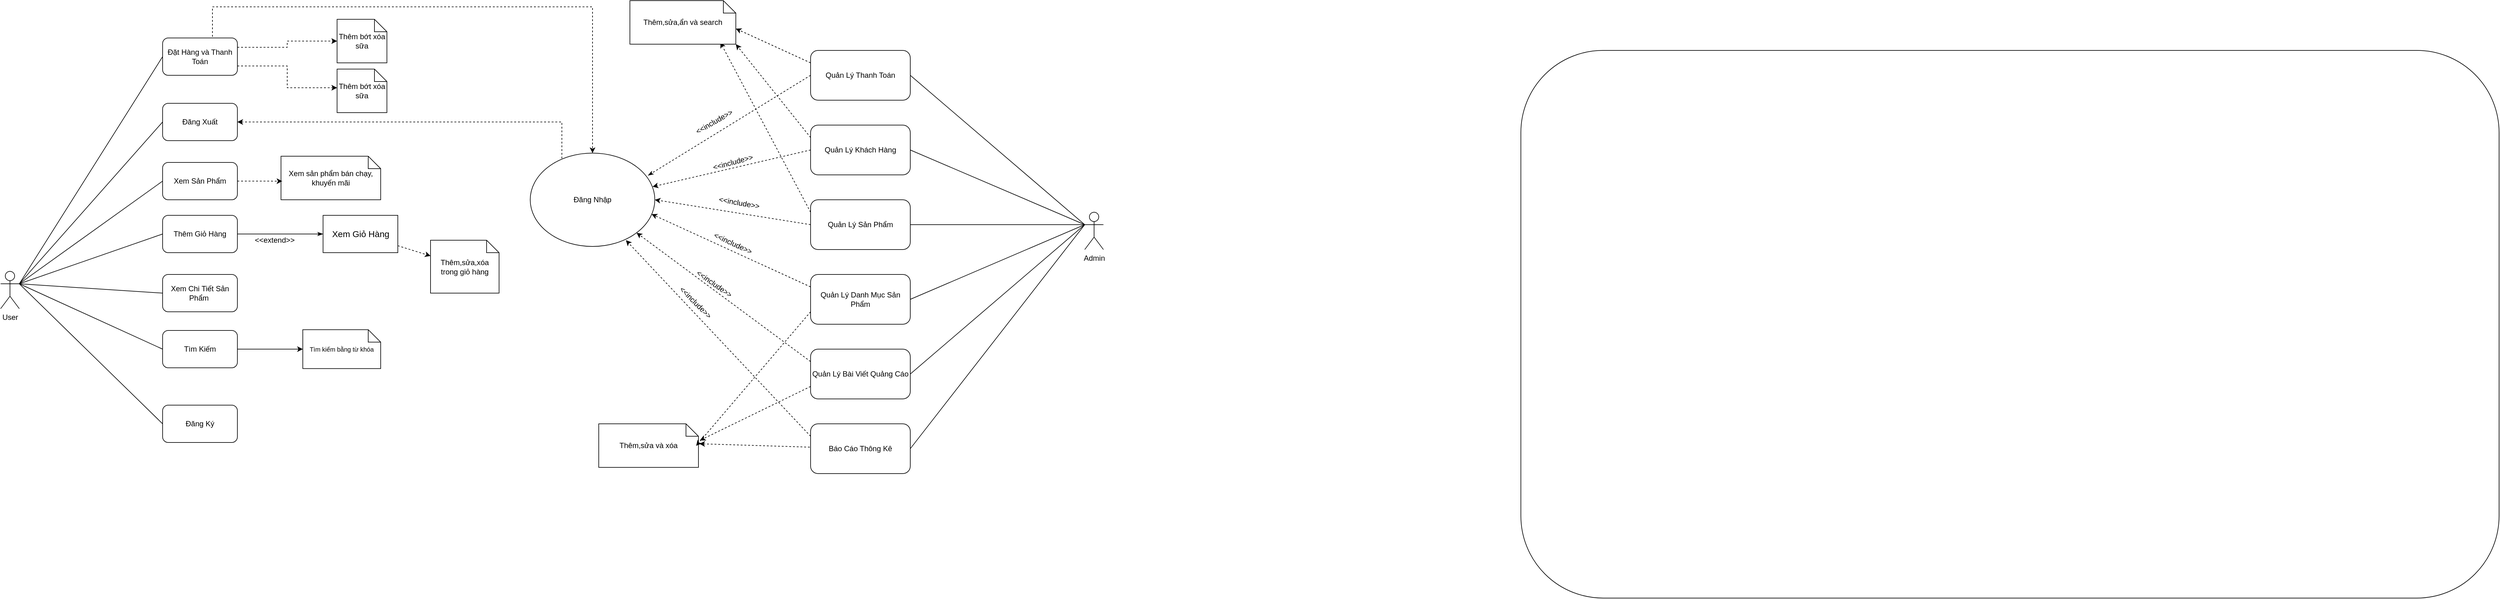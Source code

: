 <mxfile version="24.8.6">
  <diagram name="Page-1" id="x4a_CrOOiANk78A3KvGd">
    <mxGraphModel dx="2713" dy="1331" grid="1" gridSize="10" guides="1" tooltips="1" connect="1" arrows="1" fold="1" page="1" pageScale="1" pageWidth="3300" pageHeight="4681" math="0" shadow="0">
      <root>
        <mxCell id="0" />
        <mxCell id="1" parent="0" />
        <mxCell id="d7ikZdi_8B4Jq4_9vl4C-8" style="rounded=0;orthogonalLoop=1;jettySize=auto;html=1;exitX=1;exitY=0.333;exitDx=0;exitDy=0;exitPerimeter=0;entryX=0;entryY=0.5;entryDx=0;entryDy=0;endArrow=none;endFill=0;" parent="1" source="Nud_BQLuELYe_r3ZkEnG-1" target="d7ikZdi_8B4Jq4_9vl4C-7" edge="1">
          <mxGeometry relative="1" as="geometry" />
        </mxCell>
        <mxCell id="pyRZXPUVbA9_702f5Y_X-11" style="rounded=0;orthogonalLoop=1;jettySize=auto;html=1;exitX=1;exitY=0.333;exitDx=0;exitDy=0;exitPerimeter=0;fontFamily=Helvetica;fontSize=12;fontColor=default;entryX=0;entryY=0.5;entryDx=0;entryDy=0;endArrow=none;endFill=0;" edge="1" parent="1" source="Nud_BQLuELYe_r3ZkEnG-1" target="pyRZXPUVbA9_702f5Y_X-9">
          <mxGeometry relative="1" as="geometry">
            <mxPoint x="700" y="480" as="targetPoint" />
          </mxGeometry>
        </mxCell>
        <mxCell id="pyRZXPUVbA9_702f5Y_X-12" style="rounded=0;orthogonalLoop=1;jettySize=auto;html=1;exitX=1;exitY=0.333;exitDx=0;exitDy=0;exitPerimeter=0;fontFamily=Helvetica;fontSize=12;fontColor=default;entryX=0;entryY=0.5;entryDx=0;entryDy=0;endArrow=none;endFill=0;" edge="1" parent="1" source="Nud_BQLuELYe_r3ZkEnG-1" target="pyRZXPUVbA9_702f5Y_X-8">
          <mxGeometry relative="1" as="geometry">
            <mxPoint x="690" y="460" as="targetPoint" />
          </mxGeometry>
        </mxCell>
        <mxCell id="Nud_BQLuELYe_r3ZkEnG-1" value="User" style="shape=umlActor;verticalLabelPosition=bottom;verticalAlign=top;html=1;outlineConnect=0;" parent="1" vertex="1">
          <mxGeometry x="630" y="475" width="30" height="60" as="geometry" />
        </mxCell>
        <mxCell id="OdKkpMeZ7IpjYvgaHoXA-8" style="rounded=0;orthogonalLoop=1;jettySize=auto;html=1;exitX=0;exitY=0.333;exitDx=0;exitDy=0;exitPerimeter=0;entryX=1;entryY=0.5;entryDx=0;entryDy=0;endArrow=none;endFill=0;" parent="1" source="Nud_BQLuELYe_r3ZkEnG-3" target="OdKkpMeZ7IpjYvgaHoXA-1" edge="1">
          <mxGeometry relative="1" as="geometry" />
        </mxCell>
        <mxCell id="OdKkpMeZ7IpjYvgaHoXA-9" style="rounded=0;orthogonalLoop=1;jettySize=auto;html=1;exitX=0;exitY=0.333;exitDx=0;exitDy=0;exitPerimeter=0;entryX=1;entryY=0.5;entryDx=0;entryDy=0;endArrow=none;endFill=0;" parent="1" source="Nud_BQLuELYe_r3ZkEnG-3" target="OdKkpMeZ7IpjYvgaHoXA-2" edge="1">
          <mxGeometry relative="1" as="geometry" />
        </mxCell>
        <mxCell id="OdKkpMeZ7IpjYvgaHoXA-10" style="rounded=0;orthogonalLoop=1;jettySize=auto;html=1;exitX=0;exitY=0.333;exitDx=0;exitDy=0;exitPerimeter=0;endArrow=none;endFill=0;" parent="1" source="Nud_BQLuELYe_r3ZkEnG-3" target="OdKkpMeZ7IpjYvgaHoXA-3" edge="1">
          <mxGeometry relative="1" as="geometry" />
        </mxCell>
        <mxCell id="OdKkpMeZ7IpjYvgaHoXA-11" style="rounded=0;orthogonalLoop=1;jettySize=auto;html=1;entryX=1;entryY=0.5;entryDx=0;entryDy=0;endArrow=none;endFill=0;" parent="1" target="OdKkpMeZ7IpjYvgaHoXA-4" edge="1">
          <mxGeometry relative="1" as="geometry">
            <mxPoint x="2370" y="400" as="sourcePoint" />
          </mxGeometry>
        </mxCell>
        <mxCell id="OdKkpMeZ7IpjYvgaHoXA-12" style="rounded=0;orthogonalLoop=1;jettySize=auto;html=1;exitX=0;exitY=0.333;exitDx=0;exitDy=0;exitPerimeter=0;entryX=1;entryY=0.5;entryDx=0;entryDy=0;endArrow=none;endFill=0;" parent="1" source="Nud_BQLuELYe_r3ZkEnG-3" target="OdKkpMeZ7IpjYvgaHoXA-5" edge="1">
          <mxGeometry relative="1" as="geometry" />
        </mxCell>
        <mxCell id="qhDxRso9LNAH2FtVtD3s-2" style="rounded=0;orthogonalLoop=1;jettySize=auto;html=1;exitX=0;exitY=0.333;exitDx=0;exitDy=0;exitPerimeter=0;entryX=1;entryY=0.5;entryDx=0;entryDy=0;endArrow=none;endFill=0;" parent="1" source="Nud_BQLuELYe_r3ZkEnG-3" target="qhDxRso9LNAH2FtVtD3s-1" edge="1">
          <mxGeometry relative="1" as="geometry" />
        </mxCell>
        <mxCell id="Nud_BQLuELYe_r3ZkEnG-3" value="Admin" style="shape=umlActor;verticalLabelPosition=bottom;verticalAlign=top;html=1;outlineConnect=0;" parent="1" vertex="1">
          <mxGeometry x="2370" y="380" width="30" height="60" as="geometry" />
        </mxCell>
        <mxCell id="hHHpHos3qXQZ88BaUu0H-15" style="edgeStyle=orthogonalEdgeStyle;rounded=0;orthogonalLoop=1;jettySize=auto;html=1;exitX=1;exitY=0.5;exitDx=0;exitDy=0;entryX=0;entryY=0.5;entryDx=0;entryDy=0;endArrow=classicThin;endFill=1;" parent="1" source="hHHpHos3qXQZ88BaUu0H-1" target="hHHpHos3qXQZ88BaUu0H-7" edge="1">
          <mxGeometry relative="1" as="geometry" />
        </mxCell>
        <mxCell id="hHHpHos3qXQZ88BaUu0H-1" value="Thêm Giỏ Hàng" style="rounded=1;whiteSpace=wrap;html=1;" parent="1" vertex="1">
          <mxGeometry x="890" y="385" width="120" height="60" as="geometry" />
        </mxCell>
        <mxCell id="hHHpHos3qXQZ88BaUu0H-2" value="Xem Chi Tiết Sản Phẩm&amp;nbsp;" style="rounded=1;whiteSpace=wrap;html=1;" parent="1" vertex="1">
          <mxGeometry x="890" y="480" width="120" height="60" as="geometry" />
        </mxCell>
        <mxCell id="pyRZXPUVbA9_702f5Y_X-16" style="edgeStyle=orthogonalEdgeStyle;rounded=0;orthogonalLoop=1;jettySize=auto;html=1;exitX=1;exitY=0.5;exitDx=0;exitDy=0;fontFamily=Helvetica;fontSize=12;fontColor=default;" edge="1" parent="1" source="hHHpHos3qXQZ88BaUu0H-3" target="pyRZXPUVbA9_702f5Y_X-15">
          <mxGeometry relative="1" as="geometry" />
        </mxCell>
        <mxCell id="hHHpHos3qXQZ88BaUu0H-3" value="Tìm Kiếm" style="rounded=1;whiteSpace=wrap;html=1;" parent="1" vertex="1">
          <mxGeometry x="890" y="570" width="120" height="60" as="geometry" />
        </mxCell>
        <mxCell id="hHHpHos3qXQZ88BaUu0H-4" value="Đăng Ký" style="rounded=1;whiteSpace=wrap;html=1;" parent="1" vertex="1">
          <mxGeometry x="890" y="690" width="120" height="60" as="geometry" />
        </mxCell>
        <mxCell id="hHHpHos3qXQZ88BaUu0H-7" value="&lt;font style=&quot;font-size: 14px;&quot;&gt;Xem Giỏ Hàng&lt;/font&gt;" style="rounded=0;whiteSpace=wrap;html=1;" parent="1" vertex="1">
          <mxGeometry x="1147.5" y="385" width="120" height="60" as="geometry" />
        </mxCell>
        <mxCell id="hHHpHos3qXQZ88BaUu0H-11" value="" style="endArrow=none;html=1;rounded=0;entryX=0;entryY=0.5;entryDx=0;entryDy=0;" parent="1" target="hHHpHos3qXQZ88BaUu0H-1" edge="1">
          <mxGeometry width="50" height="50" relative="1" as="geometry">
            <mxPoint x="660" y="495" as="sourcePoint" />
            <mxPoint x="710" y="445" as="targetPoint" />
          </mxGeometry>
        </mxCell>
        <mxCell id="hHHpHos3qXQZ88BaUu0H-12" value="" style="endArrow=none;html=1;rounded=0;entryX=0;entryY=0.5;entryDx=0;entryDy=0;" parent="1" target="hHHpHos3qXQZ88BaUu0H-2" edge="1">
          <mxGeometry width="50" height="50" relative="1" as="geometry">
            <mxPoint x="660" y="495" as="sourcePoint" />
            <mxPoint x="760" y="375" as="targetPoint" />
          </mxGeometry>
        </mxCell>
        <mxCell id="hHHpHos3qXQZ88BaUu0H-13" value="" style="endArrow=none;html=1;rounded=0;entryX=0;entryY=0.5;entryDx=0;entryDy=0;" parent="1" target="hHHpHos3qXQZ88BaUu0H-3" edge="1">
          <mxGeometry width="50" height="50" relative="1" as="geometry">
            <mxPoint x="660" y="495" as="sourcePoint" />
            <mxPoint x="760" y="475" as="targetPoint" />
          </mxGeometry>
        </mxCell>
        <mxCell id="hHHpHos3qXQZ88BaUu0H-14" value="" style="endArrow=none;html=1;rounded=0;entryX=0;entryY=0.5;entryDx=0;entryDy=0;exitX=1;exitY=0.333;exitDx=0;exitDy=0;exitPerimeter=0;" parent="1" source="Nud_BQLuELYe_r3ZkEnG-1" target="hHHpHos3qXQZ88BaUu0H-4" edge="1">
          <mxGeometry width="50" height="50" relative="1" as="geometry">
            <mxPoint x="660" y="515" as="sourcePoint" />
            <mxPoint x="750" y="585" as="targetPoint" />
          </mxGeometry>
        </mxCell>
        <mxCell id="hHHpHos3qXQZ88BaUu0H-16" value="&amp;lt;&amp;lt;extend&amp;gt;&amp;gt;" style="text;html=1;align=center;verticalAlign=middle;whiteSpace=wrap;rounded=0;" parent="1" vertex="1">
          <mxGeometry x="1040" y="410" width="60" height="30" as="geometry" />
        </mxCell>
        <mxCell id="hHHpHos3qXQZ88BaUu0H-19" value="Thêm,sửa,xóa trong giỏ hàng" style="shape=note;size=20;whiteSpace=wrap;html=1;" parent="1" vertex="1">
          <mxGeometry x="1320" y="425" width="110" height="85" as="geometry" />
        </mxCell>
        <mxCell id="hHHpHos3qXQZ88BaUu0H-34" value="Đăng Nhập" style="ellipse;whiteSpace=wrap;html=1;" parent="1" vertex="1">
          <mxGeometry x="1480" y="285" width="200" height="150" as="geometry" />
        </mxCell>
        <mxCell id="OdKkpMeZ7IpjYvgaHoXA-18" style="rounded=0;orthogonalLoop=1;jettySize=auto;html=1;exitX=0;exitY=0.5;exitDx=0;exitDy=0;entryX=0.945;entryY=0.24;entryDx=0;entryDy=0;dashed=1;endArrow=classicThin;endFill=1;entryPerimeter=0;" parent="1" source="OdKkpMeZ7IpjYvgaHoXA-1" target="hHHpHos3qXQZ88BaUu0H-34" edge="1">
          <mxGeometry relative="1" as="geometry" />
        </mxCell>
        <mxCell id="OdKkpMeZ7IpjYvgaHoXA-1" value="Quản Lý Thanh Toán" style="rounded=1;whiteSpace=wrap;html=1;" parent="1" vertex="1">
          <mxGeometry x="1930" y="120" width="160" height="80" as="geometry" />
        </mxCell>
        <mxCell id="OdKkpMeZ7IpjYvgaHoXA-16" style="rounded=0;orthogonalLoop=1;jettySize=auto;html=1;exitX=0;exitY=0.25;exitDx=0;exitDy=0;dashed=1;endArrow=classic;endFill=1;entryX=1;entryY=1;entryDx=0;entryDy=0;entryPerimeter=0;" parent="1" source="OdKkpMeZ7IpjYvgaHoXA-2" edge="1" target="OdKkpMeZ7IpjYvgaHoXA-13">
          <mxGeometry relative="1" as="geometry">
            <mxPoint x="1750" y="110" as="targetPoint" />
          </mxGeometry>
        </mxCell>
        <mxCell id="OdKkpMeZ7IpjYvgaHoXA-2" value="Quản Lý Khách Hàng" style="rounded=1;whiteSpace=wrap;html=1;" parent="1" vertex="1">
          <mxGeometry x="1930" y="240" width="160" height="80" as="geometry" />
        </mxCell>
        <mxCell id="OdKkpMeZ7IpjYvgaHoXA-17" style="rounded=0;orthogonalLoop=1;jettySize=auto;html=1;exitX=0;exitY=0.25;exitDx=0;exitDy=0;endArrow=classic;endFill=1;dashed=1;entryX=0.854;entryY=0.959;entryDx=0;entryDy=0;entryPerimeter=0;" parent="1" source="OdKkpMeZ7IpjYvgaHoXA-3" edge="1" target="OdKkpMeZ7IpjYvgaHoXA-13">
          <mxGeometry relative="1" as="geometry">
            <mxPoint x="1750" y="110" as="targetPoint" />
          </mxGeometry>
        </mxCell>
        <mxCell id="OdKkpMeZ7IpjYvgaHoXA-20" style="rounded=0;orthogonalLoop=1;jettySize=auto;html=1;exitX=0;exitY=0.5;exitDx=0;exitDy=0;endArrow=classic;endFill=1;dashed=1;entryX=1;entryY=0.5;entryDx=0;entryDy=0;" parent="1" source="OdKkpMeZ7IpjYvgaHoXA-3" target="hHHpHos3qXQZ88BaUu0H-34" edge="1">
          <mxGeometry relative="1" as="geometry" />
        </mxCell>
        <mxCell id="OdKkpMeZ7IpjYvgaHoXA-3" value="Quản Lý Sản Phẩm" style="rounded=1;whiteSpace=wrap;html=1;" parent="1" vertex="1">
          <mxGeometry x="1930" y="360" width="160" height="80" as="geometry" />
        </mxCell>
        <mxCell id="OdKkpMeZ7IpjYvgaHoXA-4" value="Quản Lý Danh Mục Sản Phẩm" style="rounded=1;whiteSpace=wrap;html=1;" parent="1" vertex="1">
          <mxGeometry x="1930" y="480" width="160" height="80" as="geometry" />
        </mxCell>
        <mxCell id="OdKkpMeZ7IpjYvgaHoXA-23" style="rounded=0;orthogonalLoop=1;jettySize=auto;html=1;exitX=0;exitY=0.25;exitDx=0;exitDy=0;entryX=1;entryY=1;entryDx=0;entryDy=0;dashed=1;endArrow=classic;endFill=1;" parent="1" source="OdKkpMeZ7IpjYvgaHoXA-5" target="hHHpHos3qXQZ88BaUu0H-34" edge="1">
          <mxGeometry relative="1" as="geometry" />
        </mxCell>
        <mxCell id="OdKkpMeZ7IpjYvgaHoXA-5" value="Quản Lý Bài Viết Quảng Cáo" style="rounded=1;whiteSpace=wrap;html=1;" parent="1" vertex="1">
          <mxGeometry x="1930" y="600" width="160" height="80" as="geometry" />
        </mxCell>
        <mxCell id="OdKkpMeZ7IpjYvgaHoXA-13" value="&lt;font style=&quot;font-size: 12px;&quot;&gt;Thêm,sửa,ẩn và search&lt;/font&gt;" style="shape=note;size=20;whiteSpace=wrap;html=1;" parent="1" vertex="1">
          <mxGeometry x="1640" y="40" width="170" height="70" as="geometry" />
        </mxCell>
        <mxCell id="qhDxRso9LNAH2FtVtD3s-5" style="rounded=0;orthogonalLoop=1;jettySize=auto;html=1;exitX=1.009;exitY=0.458;exitDx=0;exitDy=0;exitPerimeter=0;dashed=1;endArrow=none;endFill=0;startArrow=classic;startFill=1;" parent="1" source="OdKkpMeZ7IpjYvgaHoXA-14" target="qhDxRso9LNAH2FtVtD3s-1" edge="1">
          <mxGeometry relative="1" as="geometry" />
        </mxCell>
        <mxCell id="OdKkpMeZ7IpjYvgaHoXA-14" value="&lt;font style=&quot;font-size: 12px;&quot;&gt;Thêm,sửa và xóa&lt;/font&gt;" style="shape=note;size=20;whiteSpace=wrap;html=1;" parent="1" vertex="1">
          <mxGeometry x="1590" y="720" width="160" height="70" as="geometry" />
        </mxCell>
        <mxCell id="OdKkpMeZ7IpjYvgaHoXA-15" style="rounded=0;orthogonalLoop=1;jettySize=auto;html=1;exitX=0;exitY=0.25;exitDx=0;exitDy=0;entryX=0;entryY=0;entryDx=170;entryDy=45;entryPerimeter=0;endArrow=classic;endFill=1;dashed=1;" parent="1" source="OdKkpMeZ7IpjYvgaHoXA-1" target="OdKkpMeZ7IpjYvgaHoXA-13" edge="1">
          <mxGeometry relative="1" as="geometry" />
        </mxCell>
        <mxCell id="OdKkpMeZ7IpjYvgaHoXA-19" style="rounded=0;orthogonalLoop=1;jettySize=auto;html=1;exitX=0;exitY=0.5;exitDx=0;exitDy=0;entryX=0.982;entryY=0.36;entryDx=0;entryDy=0;entryPerimeter=0;endArrow=classic;endFill=1;dashed=1;" parent="1" source="OdKkpMeZ7IpjYvgaHoXA-2" target="hHHpHos3qXQZ88BaUu0H-34" edge="1">
          <mxGeometry relative="1" as="geometry" />
        </mxCell>
        <mxCell id="OdKkpMeZ7IpjYvgaHoXA-21" style="rounded=0;orthogonalLoop=1;jettySize=auto;html=1;exitX=0;exitY=0.75;exitDx=0;exitDy=0;entryX=1.015;entryY=0.38;entryDx=0;entryDy=0;entryPerimeter=0;endArrow=classic;endFill=1;dashed=1;" parent="1" source="OdKkpMeZ7IpjYvgaHoXA-5" target="OdKkpMeZ7IpjYvgaHoXA-14" edge="1">
          <mxGeometry relative="1" as="geometry" />
        </mxCell>
        <mxCell id="OdKkpMeZ7IpjYvgaHoXA-22" style="rounded=0;orthogonalLoop=1;jettySize=auto;html=1;exitX=0;exitY=0.75;exitDx=0;exitDy=0;entryX=0.977;entryY=0.506;entryDx=0;entryDy=0;entryPerimeter=0;endArrow=classic;endFill=1;dashed=1;" parent="1" source="OdKkpMeZ7IpjYvgaHoXA-4" target="OdKkpMeZ7IpjYvgaHoXA-14" edge="1">
          <mxGeometry relative="1" as="geometry" />
        </mxCell>
        <mxCell id="OdKkpMeZ7IpjYvgaHoXA-24" style="rounded=0;orthogonalLoop=1;jettySize=auto;html=1;exitX=0;exitY=0.25;exitDx=0;exitDy=0;entryX=0.974;entryY=0.654;entryDx=0;entryDy=0;entryPerimeter=0;dashed=1;endArrow=classic;endFill=1;" parent="1" source="OdKkpMeZ7IpjYvgaHoXA-4" target="hHHpHos3qXQZ88BaUu0H-34" edge="1">
          <mxGeometry relative="1" as="geometry" />
        </mxCell>
        <mxCell id="OdKkpMeZ7IpjYvgaHoXA-25" value="&amp;lt;&amp;lt;include&amp;gt;&amp;gt;" style="text;html=1;align=center;verticalAlign=middle;resizable=0;points=[];autosize=1;strokeColor=none;fillColor=none;rotation=-30;" parent="1" vertex="1">
          <mxGeometry x="1730" y="220" width="90" height="30" as="geometry" />
        </mxCell>
        <mxCell id="OdKkpMeZ7IpjYvgaHoXA-26" value="&amp;lt;&amp;lt;include&amp;gt;&amp;gt;" style="text;html=1;align=center;verticalAlign=middle;resizable=0;points=[];autosize=1;strokeColor=none;fillColor=none;rotation=-15;" parent="1" vertex="1">
          <mxGeometry x="1760" y="285" width="90" height="30" as="geometry" />
        </mxCell>
        <mxCell id="OdKkpMeZ7IpjYvgaHoXA-27" value="&amp;lt;&amp;lt;include&amp;gt;&amp;gt;" style="text;html=1;align=center;verticalAlign=middle;resizable=0;points=[];autosize=1;strokeColor=none;fillColor=none;rotation=10;" parent="1" vertex="1">
          <mxGeometry x="1770" y="350" width="90" height="30" as="geometry" />
        </mxCell>
        <mxCell id="OdKkpMeZ7IpjYvgaHoXA-28" value="&amp;lt;&amp;lt;include&amp;gt;&amp;gt;" style="text;html=1;align=center;verticalAlign=middle;resizable=0;points=[];autosize=1;strokeColor=none;fillColor=none;rotation=25;" parent="1" vertex="1">
          <mxGeometry x="1760" y="415" width="90" height="30" as="geometry" />
        </mxCell>
        <mxCell id="OdKkpMeZ7IpjYvgaHoXA-29" value="&amp;lt;&amp;lt;include&amp;gt;&amp;gt;" style="text;html=1;align=center;verticalAlign=middle;resizable=0;points=[];autosize=1;strokeColor=none;fillColor=none;rotation=45;" parent="1" vertex="1">
          <mxGeometry x="1700" y="510" width="90" height="30" as="geometry" />
        </mxCell>
        <mxCell id="qhDxRso9LNAH2FtVtD3s-1" value="Báo Cáo Thông Kê" style="rounded=1;whiteSpace=wrap;html=1;" parent="1" vertex="1">
          <mxGeometry x="1930" y="720" width="160" height="80" as="geometry" />
        </mxCell>
        <mxCell id="qhDxRso9LNAH2FtVtD3s-3" style="rounded=0;orthogonalLoop=1;jettySize=auto;html=1;exitX=0;exitY=0.25;exitDx=0;exitDy=0;entryX=0.768;entryY=0.933;entryDx=0;entryDy=0;entryPerimeter=0;endArrow=classic;endFill=1;dashed=1;" parent="1" source="qhDxRso9LNAH2FtVtD3s-1" target="hHHpHos3qXQZ88BaUu0H-34" edge="1">
          <mxGeometry relative="1" as="geometry" />
        </mxCell>
        <mxCell id="qhDxRso9LNAH2FtVtD3s-4" value="&amp;lt;&amp;lt;include&amp;gt;&amp;gt;" style="text;html=1;align=center;verticalAlign=middle;resizable=0;points=[];autosize=1;strokeColor=none;fillColor=none;rotation=35;" parent="1" vertex="1">
          <mxGeometry x="1730" y="480" width="90" height="30" as="geometry" />
        </mxCell>
        <mxCell id="d7ikZdi_8B4Jq4_9vl4C-1" style="rounded=0;orthogonalLoop=1;jettySize=auto;html=1;endArrow=classic;endFill=1;dashed=1;" parent="1" source="hHHpHos3qXQZ88BaUu0H-7" target="hHHpHos3qXQZ88BaUu0H-19" edge="1">
          <mxGeometry relative="1" as="geometry" />
        </mxCell>
        <mxCell id="d7ikZdi_8B4Jq4_9vl4C-5" value="" style="rounded=1;whiteSpace=wrap;html=1;fillColor=none;shadow=0;" parent="1" vertex="1">
          <mxGeometry x="3070" y="120" width="1570" height="880" as="geometry" />
        </mxCell>
        <mxCell id="d7ikZdi_8B4Jq4_9vl4C-9" style="edgeStyle=orthogonalEdgeStyle;rounded=0;orthogonalLoop=1;jettySize=auto;html=1;exitX=0.75;exitY=0;exitDx=0;exitDy=0;entryX=0.5;entryY=0;entryDx=0;entryDy=0;dashed=1;" parent="1" source="d7ikZdi_8B4Jq4_9vl4C-7" target="hHHpHos3qXQZ88BaUu0H-34" edge="1">
          <mxGeometry relative="1" as="geometry">
            <Array as="points">
              <mxPoint x="970" y="100" />
              <mxPoint x="970" y="50" />
              <mxPoint x="1580" y="50" />
            </Array>
          </mxGeometry>
        </mxCell>
        <mxCell id="d7ikZdi_8B4Jq4_9vl4C-7" value="Đặt Hàng và Thanh Toán" style="rounded=1;whiteSpace=wrap;html=1;glass=0;" parent="1" vertex="1">
          <mxGeometry x="890" y="100" width="120" height="60" as="geometry" />
        </mxCell>
        <mxCell id="pyRZXPUVbA9_702f5Y_X-3" value="Thêm bớt xóa sữa" style="shape=note;size=20;whiteSpace=wrap;html=1;" vertex="1" parent="1">
          <mxGeometry x="1170" y="70" width="80" height="70" as="geometry" />
        </mxCell>
        <mxCell id="pyRZXPUVbA9_702f5Y_X-4" value="Thêm bớt xóa sữa" style="shape=note;size=20;whiteSpace=wrap;html=1;" vertex="1" parent="1">
          <mxGeometry x="1170" y="150" width="80" height="70" as="geometry" />
        </mxCell>
        <mxCell id="pyRZXPUVbA9_702f5Y_X-5" style="edgeStyle=orthogonalEdgeStyle;rounded=0;orthogonalLoop=1;jettySize=auto;html=1;exitX=1;exitY=0.25;exitDx=0;exitDy=0;entryX=0;entryY=0.5;entryDx=0;entryDy=0;entryPerimeter=0;dashed=1;" edge="1" parent="1" source="d7ikZdi_8B4Jq4_9vl4C-7" target="pyRZXPUVbA9_702f5Y_X-3">
          <mxGeometry relative="1" as="geometry">
            <mxPoint x="1160" y="100" as="targetPoint" />
          </mxGeometry>
        </mxCell>
        <mxCell id="pyRZXPUVbA9_702f5Y_X-6" style="edgeStyle=orthogonalEdgeStyle;rounded=0;orthogonalLoop=1;jettySize=auto;html=1;exitX=1;exitY=0.75;exitDx=0;exitDy=0;entryX=0;entryY=0.429;entryDx=0;entryDy=0;entryPerimeter=0;dashed=1;" edge="1" parent="1" source="d7ikZdi_8B4Jq4_9vl4C-7" target="pyRZXPUVbA9_702f5Y_X-4">
          <mxGeometry relative="1" as="geometry" />
        </mxCell>
        <mxCell id="pyRZXPUVbA9_702f5Y_X-8" value="Đăng Xuất" style="rounded=1;whiteSpace=wrap;html=1;glass=0;" vertex="1" parent="1">
          <mxGeometry x="890" y="205" width="120" height="60" as="geometry" />
        </mxCell>
        <mxCell id="pyRZXPUVbA9_702f5Y_X-9" value="Xem Sản Phẩm" style="rounded=1;whiteSpace=wrap;html=1;glass=0;" vertex="1" parent="1">
          <mxGeometry x="890" y="300" width="120" height="60" as="geometry" />
        </mxCell>
        <mxCell id="pyRZXPUVbA9_702f5Y_X-13" value="Xem sản phẩm bán chạy, khuyến mãi" style="shape=note;size=20;whiteSpace=wrap;html=1;" vertex="1" parent="1">
          <mxGeometry x="1080" y="290" width="160" height="70" as="geometry" />
        </mxCell>
        <mxCell id="pyRZXPUVbA9_702f5Y_X-14" style="edgeStyle=orthogonalEdgeStyle;rounded=0;orthogonalLoop=1;jettySize=auto;html=1;exitX=1;exitY=0.5;exitDx=0;exitDy=0;entryX=0.013;entryY=0.573;entryDx=0;entryDy=0;entryPerimeter=0;fontFamily=Helvetica;fontSize=12;fontColor=default;dashed=1;" edge="1" parent="1" source="pyRZXPUVbA9_702f5Y_X-9" target="pyRZXPUVbA9_702f5Y_X-13">
          <mxGeometry relative="1" as="geometry" />
        </mxCell>
        <mxCell id="pyRZXPUVbA9_702f5Y_X-15" value="&lt;font style=&quot;font-size: 10px;&quot;&gt;Tìm kiếm bằng từ khóa&lt;/font&gt;" style="shape=note;size=20;whiteSpace=wrap;html=1;" vertex="1" parent="1">
          <mxGeometry x="1115" y="568.75" width="125" height="62.5" as="geometry" />
        </mxCell>
        <mxCell id="pyRZXPUVbA9_702f5Y_X-17" style="edgeStyle=orthogonalEdgeStyle;rounded=0;orthogonalLoop=1;jettySize=auto;html=1;exitX=1;exitY=0.5;exitDx=0;exitDy=0;entryX=0.254;entryY=0.064;entryDx=0;entryDy=0;entryPerimeter=0;fontFamily=Helvetica;fontSize=12;fontColor=default;dashed=1;endArrow=none;endFill=0;startArrow=classic;startFill=1;" edge="1" parent="1" source="pyRZXPUVbA9_702f5Y_X-8" target="hHHpHos3qXQZ88BaUu0H-34">
          <mxGeometry relative="1" as="geometry" />
        </mxCell>
      </root>
    </mxGraphModel>
  </diagram>
</mxfile>
